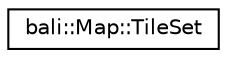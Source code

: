 digraph "Graphical Class Hierarchy"
{
  edge [fontname="Helvetica",fontsize="10",labelfontname="Helvetica",labelfontsize="10"];
  node [fontname="Helvetica",fontsize="10",shape=record];
  rankdir="LR";
  Node1 [label="bali::Map::TileSet",height=0.2,width=0.4,color="black", fillcolor="white", style="filled",URL="$classbali_1_1_map_1_1_tile_set.html"];
}
